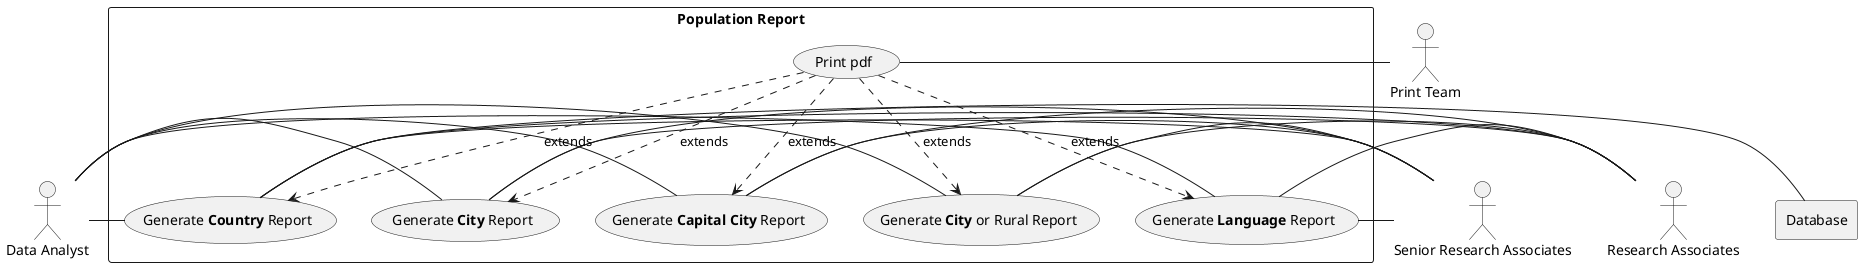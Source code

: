 @startuml

actor DA as "Data Analyst"
actor SR as "Senior Research Associates"
actor RA as "Research Associates"

actor PT as "Print Team"

rectangle Database

rectangle "Population Report" {
    usecase UC1 as "Generate **Country** Report"
    usecase UC2 as "Generate **City** Report"
    usecase UC3 as "Generate **Capital City** Report"
    usecase UC4 as "Generate **City** or Rural Report"
    usecase UC5 as "Generate **Language** Report"
    usecase UCa as "Print pdf"

    DA - UC1
    DA - UC2
    DA - UC3
    DA - UC4
    DA - UC5

    SR - UC1
    SR - UC2
    SR - UC3
    SR - UC4
    SR - UC5

    RA - UC1
    RA - UC2
    RA - UC3
    RA - UC4
    RA - UC5

    PT - UCa

    UCa ..>UC1 : extends
    UCa ..>UC2 : extends
    UCa ..>UC3 : extends
    UCa ..>UC4 : extends
    UCa ..>UC5 : extends
    UC1 - Database
}

@enduml